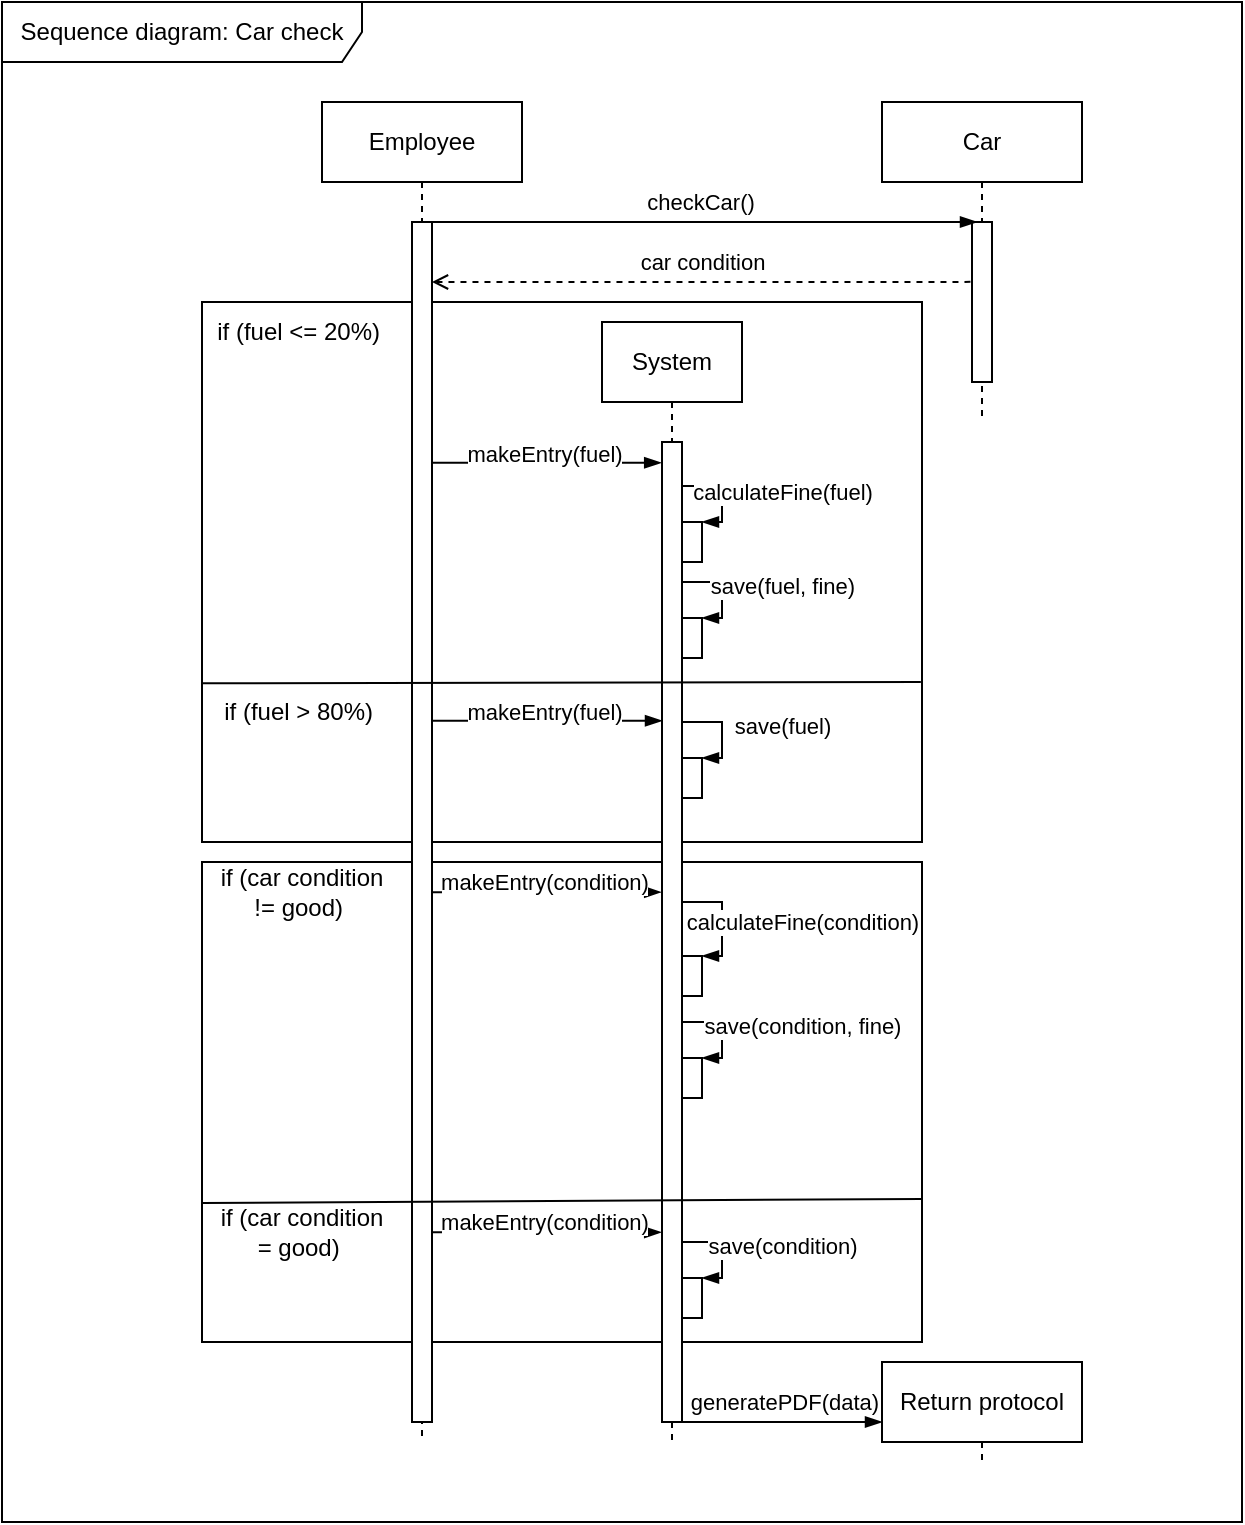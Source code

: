 <mxfile version="26.0.4">
  <diagram name="Seite-1" id="bXjDITTMxru2W0Pr4Kpk">
    <mxGraphModel dx="875" dy="532" grid="1" gridSize="10" guides="1" tooltips="1" connect="1" arrows="1" fold="1" page="1" pageScale="1" pageWidth="827" pageHeight="1169" math="0" shadow="0">
      <root>
        <mxCell id="0" />
        <mxCell id="1" parent="0" />
        <mxCell id="h8um56HeTcSCQODRl9P6-27" value="" style="rounded=0;whiteSpace=wrap;html=1;" parent="1" vertex="1">
          <mxGeometry x="420" y="640" width="360" height="240" as="geometry" />
        </mxCell>
        <mxCell id="h8um56HeTcSCQODRl9P6-1" value="" style="rounded=0;whiteSpace=wrap;html=1;" parent="1" vertex="1">
          <mxGeometry x="420" y="360" width="360" height="270" as="geometry" />
        </mxCell>
        <mxCell id="toPsAk9bRAn8ij5QF8aS-2" value="Employee" style="shape=umlLifeline;perimeter=lifelinePerimeter;whiteSpace=wrap;html=1;container=1;dropTarget=0;collapsible=0;recursiveResize=0;outlineConnect=0;portConstraint=eastwest;newEdgeStyle={&quot;curved&quot;:0,&quot;rounded&quot;:0};" parent="1" vertex="1">
          <mxGeometry x="480" y="260" width="100" height="670" as="geometry" />
        </mxCell>
        <mxCell id="toPsAk9bRAn8ij5QF8aS-3" value="" style="rounded=0;whiteSpace=wrap;html=1;" parent="1" vertex="1">
          <mxGeometry x="525" y="320" width="10" height="600" as="geometry" />
        </mxCell>
        <mxCell id="uQ50tl0aMY-tKoh8gD8h-1" value="Car" style="shape=umlLifeline;perimeter=lifelinePerimeter;whiteSpace=wrap;html=1;container=1;dropTarget=0;collapsible=0;recursiveResize=0;outlineConnect=0;portConstraint=eastwest;newEdgeStyle={&quot;curved&quot;:0,&quot;rounded&quot;:0};" parent="1" vertex="1">
          <mxGeometry x="760" y="260" width="100" height="160" as="geometry" />
        </mxCell>
        <mxCell id="uQ50tl0aMY-tKoh8gD8h-2" value="" style="rounded=0;whiteSpace=wrap;html=1;" parent="1" vertex="1">
          <mxGeometry x="805" y="320" width="10" height="80" as="geometry" />
        </mxCell>
        <mxCell id="uQ50tl0aMY-tKoh8gD8h-3" value="" style="edgeStyle=elbowEdgeStyle;fontSize=12;html=1;endArrow=blockThin;endFill=1;rounded=0;exitX=0.5;exitY=0;exitDx=0;exitDy=0;entryX=0.25;entryY=0;entryDx=0;entryDy=0;" parent="1" source="toPsAk9bRAn8ij5QF8aS-3" target="uQ50tl0aMY-tKoh8gD8h-2" edge="1">
          <mxGeometry width="160" relative="1" as="geometry">
            <mxPoint x="560" y="320" as="sourcePoint" />
            <mxPoint x="720" y="320" as="targetPoint" />
          </mxGeometry>
        </mxCell>
        <mxCell id="uQ50tl0aMY-tKoh8gD8h-4" value="checkCar()" style="edgeLabel;html=1;align=center;verticalAlign=middle;resizable=0;points=[];" parent="uQ50tl0aMY-tKoh8gD8h-3" vertex="1" connectable="0">
          <mxGeometry x="0.137" relative="1" as="geometry">
            <mxPoint x="-19" y="-10" as="offset" />
          </mxGeometry>
        </mxCell>
        <mxCell id="uQ50tl0aMY-tKoh8gD8h-5" value="" style="edgeStyle=elbowEdgeStyle;fontSize=12;html=1;endArrow=none;endFill=0;rounded=0;dashed=1;startArrow=open;startFill=0;entryX=-0.028;entryY=0.374;entryDx=0;entryDy=0;entryPerimeter=0;" parent="1" target="uQ50tl0aMY-tKoh8gD8h-2" edge="1">
          <mxGeometry width="160" relative="1" as="geometry">
            <mxPoint x="535" y="350" as="sourcePoint" />
            <mxPoint x="800" y="350" as="targetPoint" />
            <Array as="points">
              <mxPoint x="800" y="340" />
              <mxPoint x="535.23" y="350.03" />
            </Array>
          </mxGeometry>
        </mxCell>
        <mxCell id="uQ50tl0aMY-tKoh8gD8h-6" value="car condition" style="edgeLabel;html=1;align=center;verticalAlign=middle;resizable=0;points=[];" parent="uQ50tl0aMY-tKoh8gD8h-5" vertex="1" connectable="0">
          <mxGeometry x="0.137" relative="1" as="geometry">
            <mxPoint x="-19" y="-10" as="offset" />
          </mxGeometry>
        </mxCell>
        <mxCell id="h8um56HeTcSCQODRl9P6-2" value="if (fuel &amp;lt;= 20%)&amp;nbsp;" style="text;html=1;align=center;verticalAlign=middle;whiteSpace=wrap;rounded=0;" parent="1" vertex="1">
          <mxGeometry x="420" y="360" width="100" height="30" as="geometry" />
        </mxCell>
        <mxCell id="h8um56HeTcSCQODRl9P6-3" value="System" style="shape=umlLifeline;perimeter=lifelinePerimeter;whiteSpace=wrap;html=1;container=1;dropTarget=0;collapsible=0;recursiveResize=0;outlineConnect=0;portConstraint=eastwest;newEdgeStyle={&quot;curved&quot;:0,&quot;rounded&quot;:0};" parent="1" vertex="1">
          <mxGeometry x="620" y="370" width="70" height="560" as="geometry" />
        </mxCell>
        <mxCell id="h8um56HeTcSCQODRl9P6-4" value="" style="rounded=0;whiteSpace=wrap;html=1;" parent="1" vertex="1">
          <mxGeometry x="650" y="430" width="10" height="490" as="geometry" />
        </mxCell>
        <mxCell id="h8um56HeTcSCQODRl9P6-5" value="" style="edgeStyle=elbowEdgeStyle;fontSize=12;html=1;endArrow=blockThin;endFill=1;rounded=0;exitX=1.025;exitY=0.324;exitDx=0;exitDy=0;exitPerimeter=0;" parent="1" edge="1">
          <mxGeometry width="160" relative="1" as="geometry">
            <mxPoint x="535.25" y="569.4" as="sourcePoint" />
            <mxPoint x="650" y="569.4" as="targetPoint" />
            <Array as="points" />
          </mxGeometry>
        </mxCell>
        <mxCell id="h8um56HeTcSCQODRl9P6-6" value="makeEntry(fuel)" style="edgeLabel;html=1;align=center;verticalAlign=middle;resizable=0;points=[];" parent="h8um56HeTcSCQODRl9P6-5" vertex="1" connectable="0">
          <mxGeometry x="0.127" relative="1" as="geometry">
            <mxPoint x="-9" y="-5" as="offset" />
          </mxGeometry>
        </mxCell>
        <mxCell id="h8um56HeTcSCQODRl9P6-8" value="" style="rounded=0;whiteSpace=wrap;html=1;" parent="1" vertex="1">
          <mxGeometry x="660" y="470" width="10" height="20" as="geometry" />
        </mxCell>
        <mxCell id="h8um56HeTcSCQODRl9P6-9" value="" style="edgeStyle=elbowEdgeStyle;fontSize=12;html=1;endArrow=blockThin;endFill=1;rounded=0;exitX=1.049;exitY=0.045;exitDx=0;exitDy=0;exitPerimeter=0;entryX=1;entryY=0;entryDx=0;entryDy=0;" parent="1" source="h8um56HeTcSCQODRl9P6-4" target="h8um56HeTcSCQODRl9P6-8" edge="1">
          <mxGeometry width="160" relative="1" as="geometry">
            <mxPoint x="622" y="460" as="sourcePoint" />
            <mxPoint x="782" y="460" as="targetPoint" />
            <Array as="points">
              <mxPoint x="680" y="450" />
            </Array>
          </mxGeometry>
        </mxCell>
        <mxCell id="h8um56HeTcSCQODRl9P6-10" value="calculateFine(fuel)" style="edgeLabel;html=1;align=center;verticalAlign=middle;resizable=0;points=[];" parent="h8um56HeTcSCQODRl9P6-9" vertex="1" connectable="0">
          <mxGeometry x="0.256" relative="1" as="geometry">
            <mxPoint x="30" y="-8" as="offset" />
          </mxGeometry>
        </mxCell>
        <mxCell id="h8um56HeTcSCQODRl9P6-17" value="" style="endArrow=none;html=1;rounded=0;exitX=0;exitY=0.486;exitDx=0;exitDy=0;exitPerimeter=0;" parent="1" edge="1">
          <mxGeometry width="50" height="50" relative="1" as="geometry">
            <mxPoint x="420" y="550.66" as="sourcePoint" />
            <mxPoint x="779.43" y="550" as="targetPoint" />
          </mxGeometry>
        </mxCell>
        <mxCell id="h8um56HeTcSCQODRl9P6-18" value="if (fuel &amp;gt; 80%)&amp;nbsp;" style="text;html=1;align=center;verticalAlign=middle;whiteSpace=wrap;rounded=0;" parent="1" vertex="1">
          <mxGeometry x="420" y="550" width="100" height="30" as="geometry" />
        </mxCell>
        <mxCell id="h8um56HeTcSCQODRl9P6-19" value="" style="edgeStyle=elbowEdgeStyle;fontSize=12;html=1;endArrow=blockThin;endFill=1;rounded=0;exitX=1.041;exitY=0.526;exitDx=0;exitDy=0;exitPerimeter=0;entryX=-0.04;entryY=0.733;entryDx=0;entryDy=0;entryPerimeter=0;" parent="1" edge="1">
          <mxGeometry width="160" relative="1" as="geometry">
            <mxPoint x="535.0" y="440.36" as="sourcePoint" />
            <mxPoint x="649.19" y="440.0" as="targetPoint" />
            <Array as="points">
              <mxPoint x="649.59" y="329.72" />
            </Array>
          </mxGeometry>
        </mxCell>
        <mxCell id="h8um56HeTcSCQODRl9P6-20" value="makeEntry(fuel)" style="edgeLabel;html=1;align=center;verticalAlign=middle;resizable=0;points=[];" parent="h8um56HeTcSCQODRl9P6-19" vertex="1" connectable="0">
          <mxGeometry x="0.127" relative="1" as="geometry">
            <mxPoint x="-9" y="-5" as="offset" />
          </mxGeometry>
        </mxCell>
        <mxCell id="h8um56HeTcSCQODRl9P6-28" value="if (car condition&lt;br&gt;!= good)&amp;nbsp;" style="text;html=1;align=center;verticalAlign=middle;whiteSpace=wrap;rounded=0;" parent="1" vertex="1">
          <mxGeometry x="420" y="640" width="100" height="30" as="geometry" />
        </mxCell>
        <mxCell id="h8um56HeTcSCQODRl9P6-29" value="" style="edgeStyle=elbowEdgeStyle;fontSize=12;html=1;endArrow=blockThin;endFill=1;rounded=0;exitX=1.041;exitY=0.526;exitDx=0;exitDy=0;exitPerimeter=0;entryX=-0.04;entryY=0.733;entryDx=0;entryDy=0;entryPerimeter=0;" parent="1" edge="1">
          <mxGeometry width="160" relative="1" as="geometry">
            <mxPoint x="535.0" y="655.07" as="sourcePoint" />
            <mxPoint x="649.19" y="654.71" as="targetPoint" />
            <Array as="points">
              <mxPoint x="649.59" y="544.43" />
            </Array>
          </mxGeometry>
        </mxCell>
        <mxCell id="h8um56HeTcSCQODRl9P6-30" value="makeEntry(condition)" style="edgeLabel;html=1;align=center;verticalAlign=middle;resizable=0;points=[];" parent="h8um56HeTcSCQODRl9P6-29" vertex="1" connectable="0">
          <mxGeometry x="0.127" relative="1" as="geometry">
            <mxPoint x="-9" y="-5" as="offset" />
          </mxGeometry>
        </mxCell>
        <mxCell id="h8um56HeTcSCQODRl9P6-31" value="" style="rounded=0;whiteSpace=wrap;html=1;" parent="1" vertex="1">
          <mxGeometry x="660" y="687" width="10" height="20" as="geometry" />
        </mxCell>
        <mxCell id="h8um56HeTcSCQODRl9P6-32" value="" style="edgeStyle=elbowEdgeStyle;fontSize=12;html=1;endArrow=blockThin;endFill=1;rounded=0;exitX=1.049;exitY=0.045;exitDx=0;exitDy=0;exitPerimeter=0;entryX=1;entryY=0;entryDx=0;entryDy=0;" parent="1" target="h8um56HeTcSCQODRl9P6-31" edge="1">
          <mxGeometry width="160" relative="1" as="geometry">
            <mxPoint x="660" y="660" as="sourcePoint" />
            <mxPoint x="782" y="677" as="targetPoint" />
            <Array as="points">
              <mxPoint x="680" y="667" />
            </Array>
          </mxGeometry>
        </mxCell>
        <mxCell id="h8um56HeTcSCQODRl9P6-33" value="calculateFine(condition)" style="edgeLabel;html=1;align=center;verticalAlign=middle;resizable=0;points=[];" parent="h8um56HeTcSCQODRl9P6-32" vertex="1" connectable="0">
          <mxGeometry x="0.256" relative="1" as="geometry">
            <mxPoint x="40" y="-6" as="offset" />
          </mxGeometry>
        </mxCell>
        <mxCell id="h8um56HeTcSCQODRl9P6-36" value="" style="endArrow=none;html=1;rounded=0;exitX=0.009;exitY=0.64;exitDx=0;exitDy=0;exitPerimeter=0;entryX=0.999;entryY=0.702;entryDx=0;entryDy=0;entryPerimeter=0;" parent="1" target="h8um56HeTcSCQODRl9P6-27" edge="1">
          <mxGeometry width="50" height="50" relative="1" as="geometry">
            <mxPoint x="420.0" y="810.52" as="sourcePoint" />
            <mxPoint x="776.76" y="810.0" as="targetPoint" />
          </mxGeometry>
        </mxCell>
        <mxCell id="h8um56HeTcSCQODRl9P6-37" value="" style="edgeStyle=elbowEdgeStyle;fontSize=12;html=1;endArrow=blockThin;endFill=1;rounded=0;exitX=1.041;exitY=0.526;exitDx=0;exitDy=0;exitPerimeter=0;entryX=-0.04;entryY=0.733;entryDx=0;entryDy=0;entryPerimeter=0;" parent="1" edge="1">
          <mxGeometry width="160" relative="1" as="geometry">
            <mxPoint x="535.0" y="825.16" as="sourcePoint" />
            <mxPoint x="649.19" y="824.8" as="targetPoint" />
            <Array as="points">
              <mxPoint x="649.59" y="714.52" />
            </Array>
          </mxGeometry>
        </mxCell>
        <mxCell id="h8um56HeTcSCQODRl9P6-38" value="makeEntry(condition)" style="edgeLabel;html=1;align=center;verticalAlign=middle;resizable=0;points=[];" parent="h8um56HeTcSCQODRl9P6-37" vertex="1" connectable="0">
          <mxGeometry x="0.127" relative="1" as="geometry">
            <mxPoint x="-9" y="-5" as="offset" />
          </mxGeometry>
        </mxCell>
        <mxCell id="h8um56HeTcSCQODRl9P6-39" value="if (car condition&lt;br&gt;= good)&amp;nbsp;" style="text;html=1;align=center;verticalAlign=middle;whiteSpace=wrap;rounded=0;" parent="1" vertex="1">
          <mxGeometry x="420" y="810" width="100" height="30" as="geometry" />
        </mxCell>
        <mxCell id="h8um56HeTcSCQODRl9P6-42" value="" style="rounded=0;whiteSpace=wrap;html=1;" parent="1" vertex="1">
          <mxGeometry x="660" y="518" width="10" height="20" as="geometry" />
        </mxCell>
        <mxCell id="h8um56HeTcSCQODRl9P6-43" value="" style="edgeStyle=elbowEdgeStyle;fontSize=12;html=1;endArrow=blockThin;endFill=1;rounded=0;exitX=1.049;exitY=0.045;exitDx=0;exitDy=0;exitPerimeter=0;entryX=1;entryY=0;entryDx=0;entryDy=0;" parent="1" target="h8um56HeTcSCQODRl9P6-42" edge="1">
          <mxGeometry width="160" relative="1" as="geometry">
            <mxPoint x="660" y="500" as="sourcePoint" />
            <mxPoint x="782" y="508" as="targetPoint" />
            <Array as="points">
              <mxPoint x="680" y="498" />
            </Array>
          </mxGeometry>
        </mxCell>
        <mxCell id="h8um56HeTcSCQODRl9P6-44" value="save(fuel, fine)" style="edgeLabel;html=1;align=center;verticalAlign=middle;resizable=0;points=[];" parent="h8um56HeTcSCQODRl9P6-43" vertex="1" connectable="0">
          <mxGeometry x="0.256" relative="1" as="geometry">
            <mxPoint x="30" y="-8" as="offset" />
          </mxGeometry>
        </mxCell>
        <mxCell id="h8um56HeTcSCQODRl9P6-45" value="" style="rounded=0;whiteSpace=wrap;html=1;" parent="1" vertex="1">
          <mxGeometry x="660" y="588" width="10" height="20" as="geometry" />
        </mxCell>
        <mxCell id="h8um56HeTcSCQODRl9P6-46" value="" style="edgeStyle=elbowEdgeStyle;fontSize=12;html=1;endArrow=blockThin;endFill=1;rounded=0;exitX=1.049;exitY=0.045;exitDx=0;exitDy=0;exitPerimeter=0;entryX=1;entryY=0;entryDx=0;entryDy=0;" parent="1" target="h8um56HeTcSCQODRl9P6-45" edge="1">
          <mxGeometry width="160" relative="1" as="geometry">
            <mxPoint x="660" y="570" as="sourcePoint" />
            <mxPoint x="782" y="578" as="targetPoint" />
            <Array as="points">
              <mxPoint x="680" y="568" />
            </Array>
          </mxGeometry>
        </mxCell>
        <mxCell id="h8um56HeTcSCQODRl9P6-47" value="save(fuel)" style="edgeLabel;html=1;align=center;verticalAlign=middle;resizable=0;points=[];" parent="h8um56HeTcSCQODRl9P6-46" vertex="1" connectable="0">
          <mxGeometry x="0.256" relative="1" as="geometry">
            <mxPoint x="30" y="-8" as="offset" />
          </mxGeometry>
        </mxCell>
        <mxCell id="h8um56HeTcSCQODRl9P6-48" value="" style="rounded=0;whiteSpace=wrap;html=1;" parent="1" vertex="1">
          <mxGeometry x="660" y="738" width="10" height="20" as="geometry" />
        </mxCell>
        <mxCell id="h8um56HeTcSCQODRl9P6-49" value="" style="edgeStyle=elbowEdgeStyle;fontSize=12;html=1;endArrow=blockThin;endFill=1;rounded=0;exitX=1.049;exitY=0.045;exitDx=0;exitDy=0;exitPerimeter=0;entryX=1;entryY=0;entryDx=0;entryDy=0;" parent="1" target="h8um56HeTcSCQODRl9P6-48" edge="1">
          <mxGeometry width="160" relative="1" as="geometry">
            <mxPoint x="660" y="720" as="sourcePoint" />
            <mxPoint x="782" y="728" as="targetPoint" />
            <Array as="points">
              <mxPoint x="680" y="718" />
            </Array>
          </mxGeometry>
        </mxCell>
        <mxCell id="h8um56HeTcSCQODRl9P6-50" value="save(condition, fine)" style="edgeLabel;html=1;align=center;verticalAlign=middle;resizable=0;points=[];" parent="h8um56HeTcSCQODRl9P6-49" vertex="1" connectable="0">
          <mxGeometry x="0.256" relative="1" as="geometry">
            <mxPoint x="40" y="-8" as="offset" />
          </mxGeometry>
        </mxCell>
        <mxCell id="h8um56HeTcSCQODRl9P6-51" value="" style="rounded=0;whiteSpace=wrap;html=1;" parent="1" vertex="1">
          <mxGeometry x="660" y="848" width="10" height="20" as="geometry" />
        </mxCell>
        <mxCell id="h8um56HeTcSCQODRl9P6-52" value="" style="edgeStyle=elbowEdgeStyle;fontSize=12;html=1;endArrow=blockThin;endFill=1;rounded=0;exitX=1.049;exitY=0.045;exitDx=0;exitDy=0;exitPerimeter=0;entryX=1;entryY=0;entryDx=0;entryDy=0;" parent="1" target="h8um56HeTcSCQODRl9P6-51" edge="1">
          <mxGeometry width="160" relative="1" as="geometry">
            <mxPoint x="660" y="830" as="sourcePoint" />
            <mxPoint x="782" y="838" as="targetPoint" />
            <Array as="points">
              <mxPoint x="680" y="828" />
            </Array>
          </mxGeometry>
        </mxCell>
        <mxCell id="h8um56HeTcSCQODRl9P6-53" value="save(condition)" style="edgeLabel;html=1;align=center;verticalAlign=middle;resizable=0;points=[];" parent="h8um56HeTcSCQODRl9P6-52" vertex="1" connectable="0">
          <mxGeometry x="0.256" relative="1" as="geometry">
            <mxPoint x="30" y="-8" as="offset" />
          </mxGeometry>
        </mxCell>
        <mxCell id="h8um56HeTcSCQODRl9P6-54" value="Return protocol" style="shape=umlLifeline;perimeter=lifelinePerimeter;whiteSpace=wrap;html=1;container=1;dropTarget=0;collapsible=0;recursiveResize=0;outlineConnect=0;portConstraint=eastwest;newEdgeStyle={&quot;curved&quot;:0,&quot;rounded&quot;:0};" parent="1" vertex="1">
          <mxGeometry x="760" y="890" width="100" height="50" as="geometry" />
        </mxCell>
        <mxCell id="h8um56HeTcSCQODRl9P6-55" value="" style="edgeStyle=elbowEdgeStyle;fontSize=12;html=1;endArrow=blockThin;endFill=1;rounded=0;elbow=horizontal;" parent="1" edge="1">
          <mxGeometry width="160" relative="1" as="geometry">
            <mxPoint x="660" y="920" as="sourcePoint" />
            <mxPoint x="760" y="920" as="targetPoint" />
          </mxGeometry>
        </mxCell>
        <mxCell id="h8um56HeTcSCQODRl9P6-56" value="generatePDF(data)" style="edgeLabel;html=1;align=center;verticalAlign=middle;resizable=0;points=[];" parent="h8um56HeTcSCQODRl9P6-55" vertex="1" connectable="0">
          <mxGeometry x="-0.193" relative="1" as="geometry">
            <mxPoint x="10" y="-10" as="offset" />
          </mxGeometry>
        </mxCell>
        <mxCell id="MyIsjGIGQj02y8PGgpIJ-2" value="Sequence diagram: Car check" style="shape=umlFrame;whiteSpace=wrap;html=1;pointerEvents=0;width=180;height=30;" vertex="1" parent="1">
          <mxGeometry x="320" y="210" width="620" height="760" as="geometry" />
        </mxCell>
      </root>
    </mxGraphModel>
  </diagram>
</mxfile>
